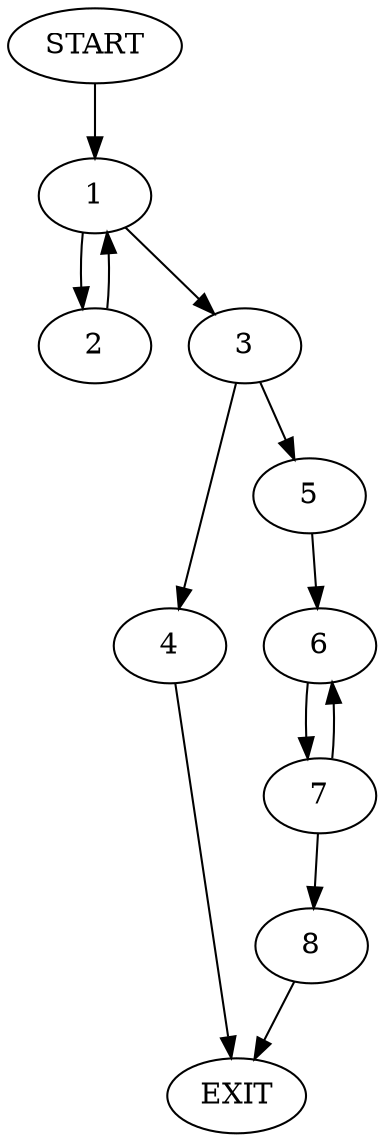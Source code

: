 digraph { 
0 [label="START"];
1;
2;
3;
4;
5;
6;
7;
8;
9[label="EXIT"];
0 -> 1;
1 -> 2;
1 -> 3;
2 -> 1;
3 -> 5;
3 -> 4;
4 -> 9;
5 -> 6;
6 -> 7;
7 -> 6;
7 -> 8;
8 -> 9;
}